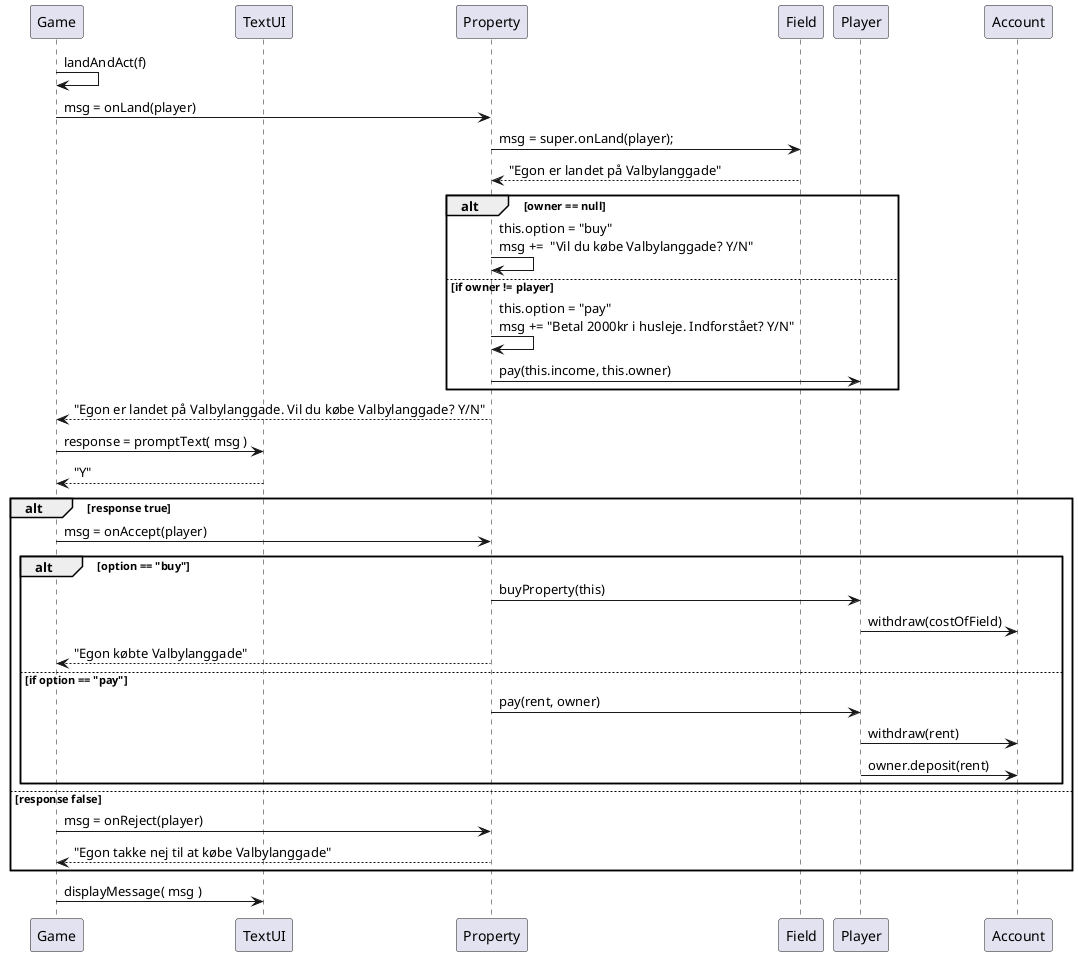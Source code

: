 @startuml
'https://plantuml.com/sequence-diagram

participant Game as game
participant TextUI as ui
participant Property as subField
participant Field  as field


game -> game : landAndAct(f)
game -> subField : msg = onLand(player)
subField -> field : msg = super.onLand(player);
field --> subField: "Egon er landet på Valbylanggade"

alt owner == null
 subField -> subField : this.option = "buy" \nmsg +=  "Vil du købe Valbylanggade? Y/N"
else if owner != player
 subField -> subField :  this.option = "pay"\nmsg += "Betal 2000kr i husleje. Indforstået? Y/N"
 subField -> Player :pay(this.income, this.owner)
end

subField --> game : "Egon er landet på Valbylanggade. Vil du købe Valbylanggade? Y/N"

game -> ui : response = promptText( msg )

ui --> game : "Y"

'game -> field : msg = processResponse(response,player )

alt response true
    game  ->  subField : msg = onAccept(player)

    alt option == "buy"
        subField  -> Player: buyProperty(this)
        Player -> Account : withdraw(costOfField)
        subField --> game : "Egon købte Valbylanggade"

    else if option == "pay"
             subField -> Player :pay(rent, owner)
             Player -> Account : withdraw(rent)
             Player -> Account : owner.deposit(rent)
    end

else response false
    game -> subField : msg = onReject(player)
    subField --> game : "Egon takke nej til at købe Valbylanggade"
    end

game -> ui : displayMessage( msg )


' only in Plot.onLand
' alt this.isMonopolised
' subField -> subField :  this.option = "build"\nmsg = "Vil du bygge? Y/N"'

@enduml
